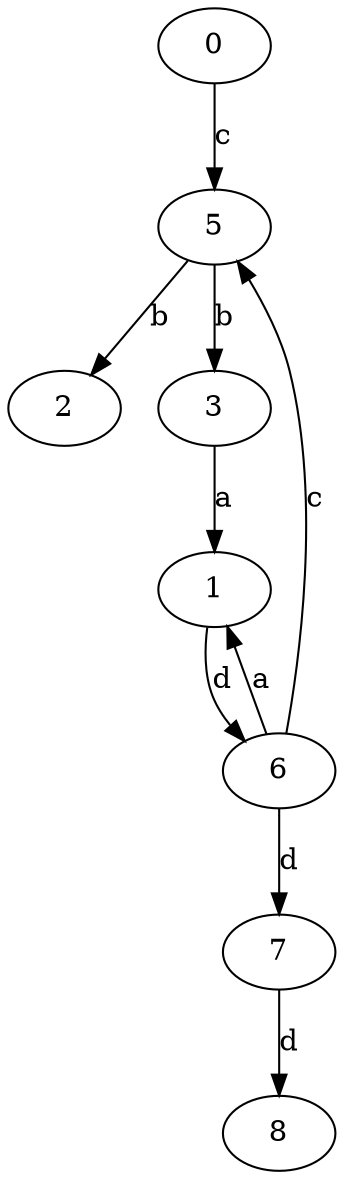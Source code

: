 strict digraph  {
0;
1;
2;
3;
5;
6;
7;
8;
0 -> 5  [label=c];
1 -> 6  [label=d];
3 -> 1  [label=a];
5 -> 2  [label=b];
5 -> 3  [label=b];
6 -> 1  [label=a];
6 -> 5  [label=c];
6 -> 7  [label=d];
7 -> 8  [label=d];
}
